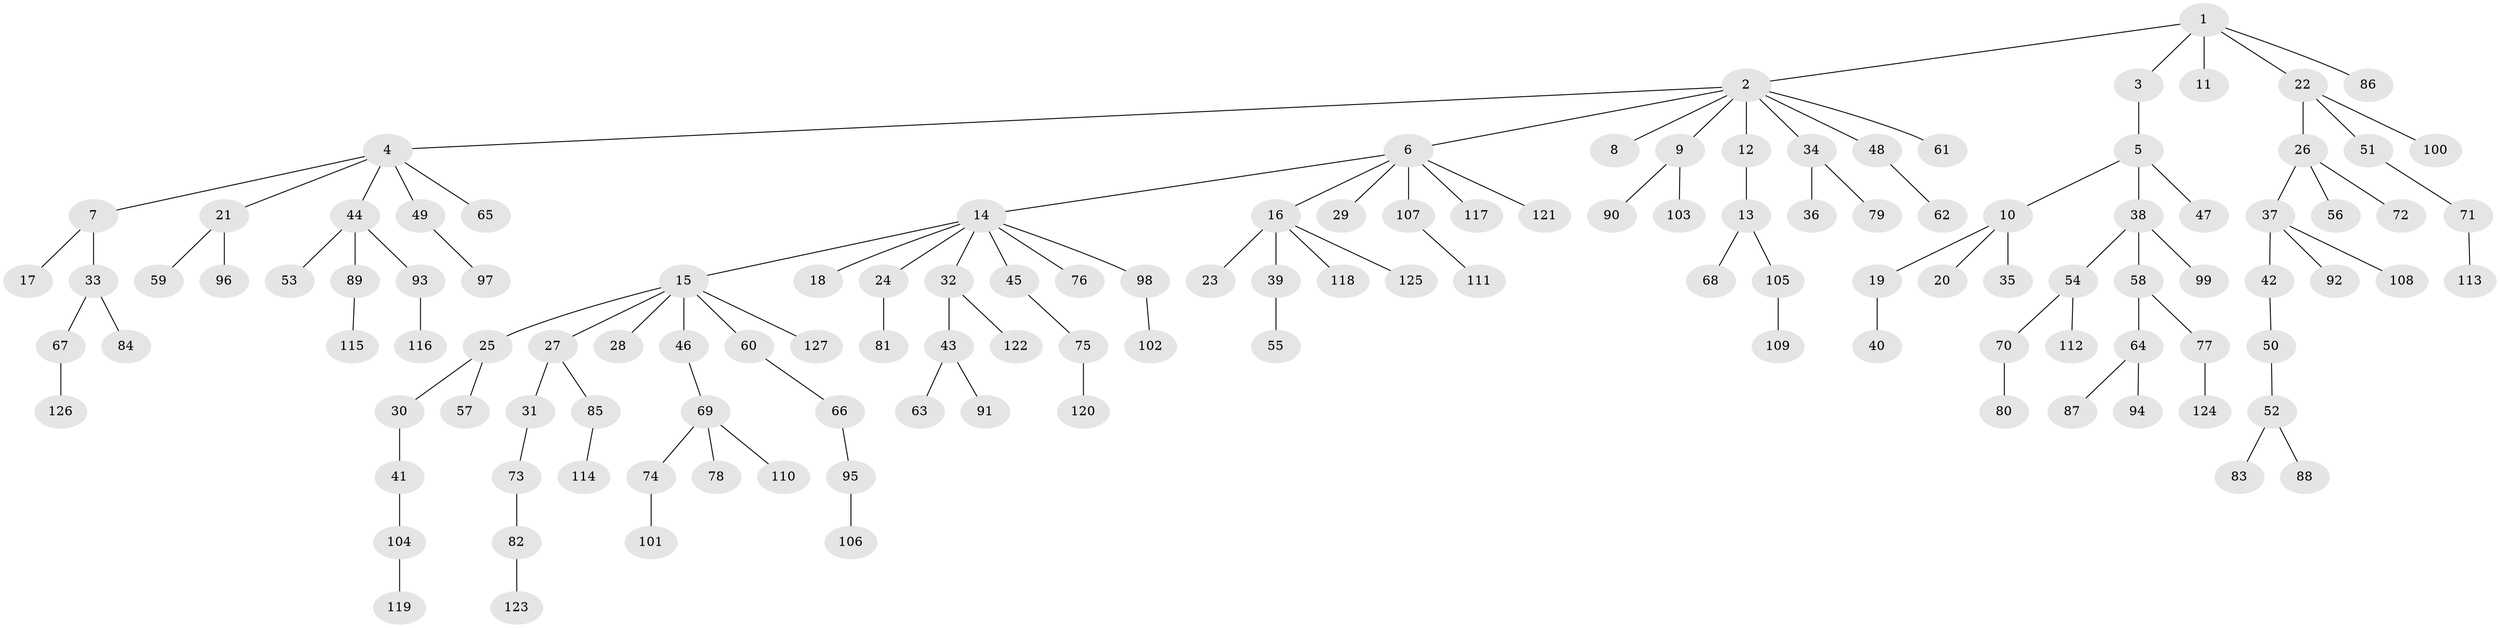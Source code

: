 // Generated by graph-tools (version 1.1) at 2025/52/03/09/25 04:52:57]
// undirected, 127 vertices, 126 edges
graph export_dot {
graph [start="1"]
  node [color=gray90,style=filled];
  1;
  2;
  3;
  4;
  5;
  6;
  7;
  8;
  9;
  10;
  11;
  12;
  13;
  14;
  15;
  16;
  17;
  18;
  19;
  20;
  21;
  22;
  23;
  24;
  25;
  26;
  27;
  28;
  29;
  30;
  31;
  32;
  33;
  34;
  35;
  36;
  37;
  38;
  39;
  40;
  41;
  42;
  43;
  44;
  45;
  46;
  47;
  48;
  49;
  50;
  51;
  52;
  53;
  54;
  55;
  56;
  57;
  58;
  59;
  60;
  61;
  62;
  63;
  64;
  65;
  66;
  67;
  68;
  69;
  70;
  71;
  72;
  73;
  74;
  75;
  76;
  77;
  78;
  79;
  80;
  81;
  82;
  83;
  84;
  85;
  86;
  87;
  88;
  89;
  90;
  91;
  92;
  93;
  94;
  95;
  96;
  97;
  98;
  99;
  100;
  101;
  102;
  103;
  104;
  105;
  106;
  107;
  108;
  109;
  110;
  111;
  112;
  113;
  114;
  115;
  116;
  117;
  118;
  119;
  120;
  121;
  122;
  123;
  124;
  125;
  126;
  127;
  1 -- 2;
  1 -- 3;
  1 -- 11;
  1 -- 22;
  1 -- 86;
  2 -- 4;
  2 -- 6;
  2 -- 8;
  2 -- 9;
  2 -- 12;
  2 -- 34;
  2 -- 48;
  2 -- 61;
  3 -- 5;
  4 -- 7;
  4 -- 21;
  4 -- 44;
  4 -- 49;
  4 -- 65;
  5 -- 10;
  5 -- 38;
  5 -- 47;
  6 -- 14;
  6 -- 16;
  6 -- 29;
  6 -- 107;
  6 -- 117;
  6 -- 121;
  7 -- 17;
  7 -- 33;
  9 -- 90;
  9 -- 103;
  10 -- 19;
  10 -- 20;
  10 -- 35;
  12 -- 13;
  13 -- 68;
  13 -- 105;
  14 -- 15;
  14 -- 18;
  14 -- 24;
  14 -- 32;
  14 -- 45;
  14 -- 76;
  14 -- 98;
  15 -- 25;
  15 -- 27;
  15 -- 28;
  15 -- 46;
  15 -- 60;
  15 -- 127;
  16 -- 23;
  16 -- 39;
  16 -- 118;
  16 -- 125;
  19 -- 40;
  21 -- 59;
  21 -- 96;
  22 -- 26;
  22 -- 51;
  22 -- 100;
  24 -- 81;
  25 -- 30;
  25 -- 57;
  26 -- 37;
  26 -- 56;
  26 -- 72;
  27 -- 31;
  27 -- 85;
  30 -- 41;
  31 -- 73;
  32 -- 43;
  32 -- 122;
  33 -- 67;
  33 -- 84;
  34 -- 36;
  34 -- 79;
  37 -- 42;
  37 -- 92;
  37 -- 108;
  38 -- 54;
  38 -- 58;
  38 -- 99;
  39 -- 55;
  41 -- 104;
  42 -- 50;
  43 -- 63;
  43 -- 91;
  44 -- 53;
  44 -- 89;
  44 -- 93;
  45 -- 75;
  46 -- 69;
  48 -- 62;
  49 -- 97;
  50 -- 52;
  51 -- 71;
  52 -- 83;
  52 -- 88;
  54 -- 70;
  54 -- 112;
  58 -- 64;
  58 -- 77;
  60 -- 66;
  64 -- 87;
  64 -- 94;
  66 -- 95;
  67 -- 126;
  69 -- 74;
  69 -- 78;
  69 -- 110;
  70 -- 80;
  71 -- 113;
  73 -- 82;
  74 -- 101;
  75 -- 120;
  77 -- 124;
  82 -- 123;
  85 -- 114;
  89 -- 115;
  93 -- 116;
  95 -- 106;
  98 -- 102;
  104 -- 119;
  105 -- 109;
  107 -- 111;
}

